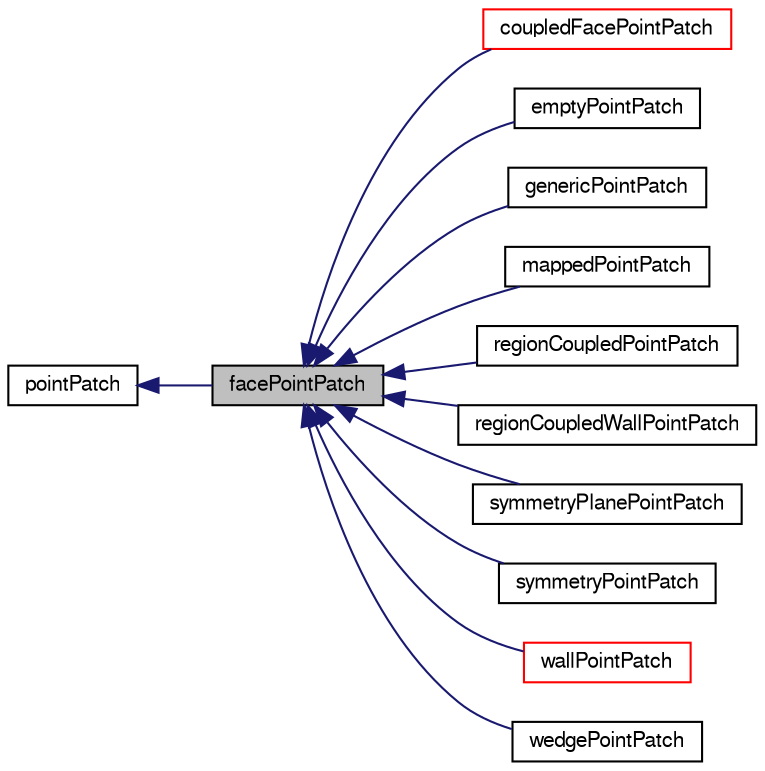 digraph "facePointPatch"
{
  bgcolor="transparent";
  edge [fontname="FreeSans",fontsize="10",labelfontname="FreeSans",labelfontsize="10"];
  node [fontname="FreeSans",fontsize="10",shape=record];
  rankdir="LR";
  Node0 [label="facePointPatch",height=0.2,width=0.4,color="black", fillcolor="grey75", style="filled", fontcolor="black"];
  Node1 -> Node0 [dir="back",color="midnightblue",fontsize="10",style="solid",fontname="FreeSans"];
  Node1 [label="pointPatch",height=0.2,width=0.4,color="black",URL="$a27326.html",tooltip="Basic pointPatch represents a set of points from the mesh. "];
  Node0 -> Node2 [dir="back",color="midnightblue",fontsize="10",style="solid",fontname="FreeSans"];
  Node2 [label="coupledFacePointPatch",height=0.2,width=0.4,color="red",URL="$a27314.html",tooltip="coupled patch for post-processing. Used as the base class for processor and cyclic pointPatches ..."];
  Node0 -> Node10 [dir="back",color="midnightblue",fontsize="10",style="solid",fontname="FreeSans"];
  Node10 [label="emptyPointPatch",height=0.2,width=0.4,color="black",URL="$a27286.html",tooltip="Empty plane patch. "];
  Node0 -> Node11 [dir="back",color="midnightblue",fontsize="10",style="solid",fontname="FreeSans"];
  Node11 [label="genericPointPatch",height=0.2,width=0.4,color="black",URL="$a27274.html",tooltip="Substitute for unknown patches. Used for postprocessing when only basic polyPatch info is needed..."];
  Node0 -> Node12 [dir="back",color="midnightblue",fontsize="10",style="solid",fontname="FreeSans"];
  Node12 [label="mappedPointPatch",height=0.2,width=0.4,color="black",URL="$a25086.html",tooltip="mappedPointPatch patch. "];
  Node0 -> Node13 [dir="back",color="midnightblue",fontsize="10",style="solid",fontname="FreeSans"];
  Node13 [label="regionCoupledPointPatch",height=0.2,width=0.4,color="black",URL="$a25174.html",tooltip="Cyclic AMI point patch - place holder only. "];
  Node0 -> Node14 [dir="back",color="midnightblue",fontsize="10",style="solid",fontname="FreeSans"];
  Node14 [label="regionCoupledWallPointPatch",height=0.2,width=0.4,color="black",URL="$a25178.html",tooltip="Cyclic AMI point patch - place holder only. "];
  Node0 -> Node15 [dir="back",color="midnightblue",fontsize="10",style="solid",fontname="FreeSans"];
  Node15 [label="symmetryPlanePointPatch",height=0.2,width=0.4,color="black",URL="$a27306.html",tooltip="Symmetry-plane patch. "];
  Node0 -> Node16 [dir="back",color="midnightblue",fontsize="10",style="solid",fontname="FreeSans"];
  Node16 [label="symmetryPointPatch",height=0.2,width=0.4,color="black",URL="$a27302.html",tooltip="Symmetry patch for non-planar or multi-plane patches. "];
  Node0 -> Node17 [dir="back",color="midnightblue",fontsize="10",style="solid",fontname="FreeSans"];
  Node17 [label="wallPointPatch",height=0.2,width=0.4,color="red",URL="$a27318.html",tooltip="Foam::wallPointPatch. "];
  Node0 -> Node19 [dir="back",color="midnightblue",fontsize="10",style="solid",fontname="FreeSans"];
  Node19 [label="wedgePointPatch",height=0.2,width=0.4,color="black",URL="$a27310.html",tooltip="Wedge front and back plane patch. "];
}
